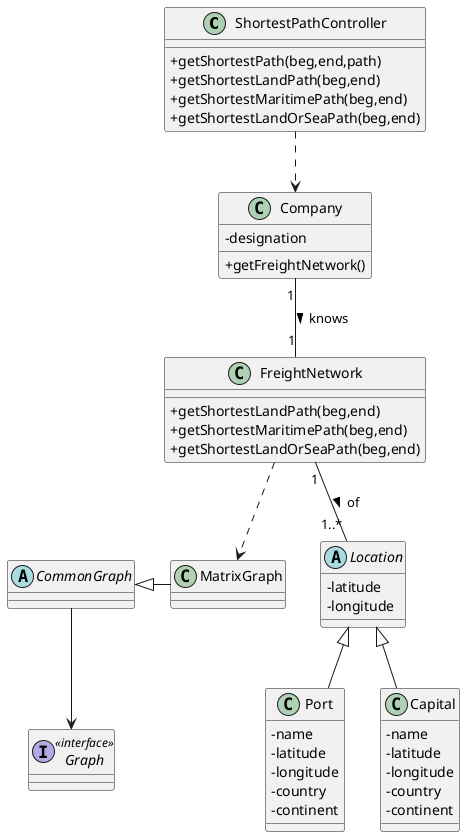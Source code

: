 @startuml

skinparam classAttributeIconSize 0

class ShortestPathController {
    +getShortestPath(beg,end,path)
    +getShortestLandPath(beg,end)
    +getShortestMaritimePath(beg,end)
    +getShortestLandOrSeaPath(beg,end)
}

class Company {
    -designation
    +getFreightNetwork()
}

class FreightNetwork {
    +getShortestLandPath(beg,end)
    +getShortestMaritimePath(beg,end)
    +getShortestLandOrSeaPath(beg,end)
}

abstract class Location{
    -latitude
    -longitude
}

class Port {
    -name
    -latitude
    -longitude
    -country
    -continent
}

class Capital{
    -name
    -latitude
    -longitude
    -country
    -continent
}

class MatrixGraph {}

abstract class CommonGraph {}

interface Graph <<interface>> {}

ShortestPathController ..> Company
Company "1" -- "1" FreightNetwork : knows >
Location <|-- Port
Location <|-- Capital
FreightNetwork "1" -- "1..*" Location : of >
FreightNetwork ..> MatrixGraph
CommonGraph <|- MatrixGraph
CommonGraph --> Graph

@enduml